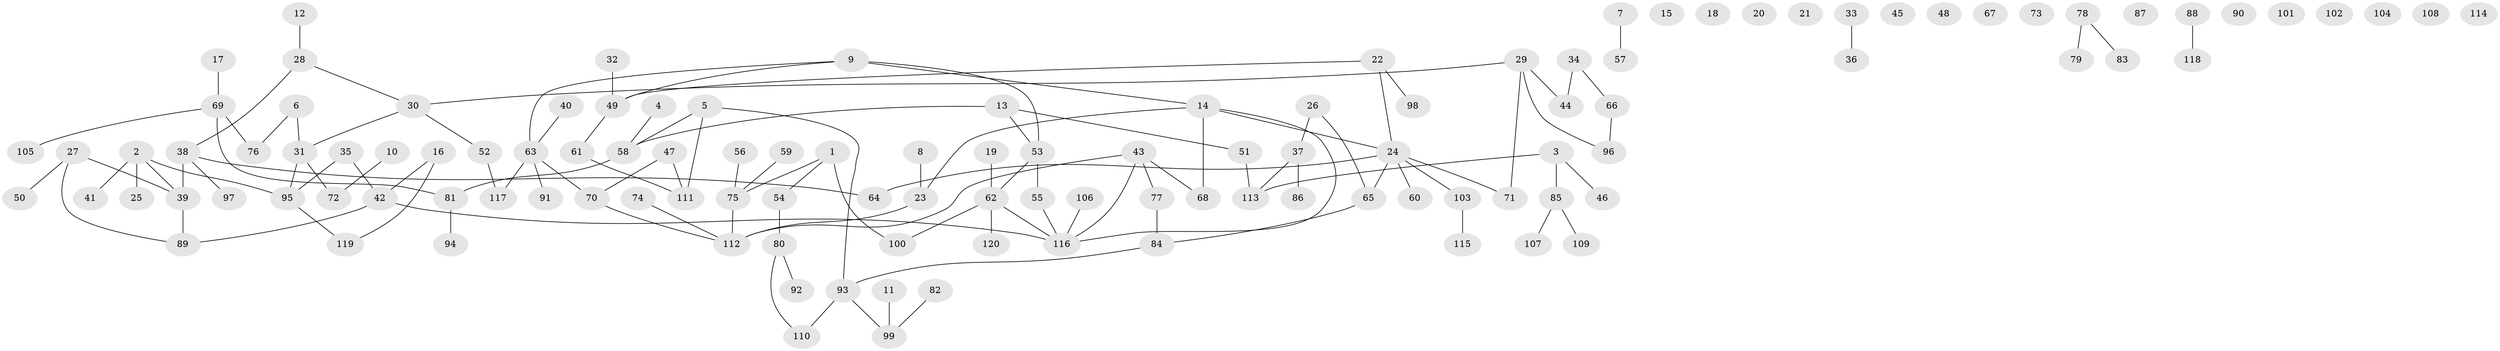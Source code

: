 // Generated by graph-tools (version 1.1) at 2025/25/03/09/25 03:25:22]
// undirected, 120 vertices, 122 edges
graph export_dot {
graph [start="1"]
  node [color=gray90,style=filled];
  1;
  2;
  3;
  4;
  5;
  6;
  7;
  8;
  9;
  10;
  11;
  12;
  13;
  14;
  15;
  16;
  17;
  18;
  19;
  20;
  21;
  22;
  23;
  24;
  25;
  26;
  27;
  28;
  29;
  30;
  31;
  32;
  33;
  34;
  35;
  36;
  37;
  38;
  39;
  40;
  41;
  42;
  43;
  44;
  45;
  46;
  47;
  48;
  49;
  50;
  51;
  52;
  53;
  54;
  55;
  56;
  57;
  58;
  59;
  60;
  61;
  62;
  63;
  64;
  65;
  66;
  67;
  68;
  69;
  70;
  71;
  72;
  73;
  74;
  75;
  76;
  77;
  78;
  79;
  80;
  81;
  82;
  83;
  84;
  85;
  86;
  87;
  88;
  89;
  90;
  91;
  92;
  93;
  94;
  95;
  96;
  97;
  98;
  99;
  100;
  101;
  102;
  103;
  104;
  105;
  106;
  107;
  108;
  109;
  110;
  111;
  112;
  113;
  114;
  115;
  116;
  117;
  118;
  119;
  120;
  1 -- 54;
  1 -- 75;
  1 -- 100;
  2 -- 25;
  2 -- 39;
  2 -- 41;
  2 -- 95;
  3 -- 46;
  3 -- 85;
  3 -- 113;
  4 -- 58;
  5 -- 58;
  5 -- 93;
  5 -- 111;
  6 -- 31;
  6 -- 76;
  7 -- 57;
  8 -- 23;
  9 -- 14;
  9 -- 49;
  9 -- 53;
  9 -- 63;
  10 -- 72;
  11 -- 99;
  12 -- 28;
  13 -- 51;
  13 -- 53;
  13 -- 58;
  14 -- 23;
  14 -- 24;
  14 -- 68;
  14 -- 116;
  16 -- 42;
  16 -- 119;
  17 -- 69;
  19 -- 62;
  22 -- 24;
  22 -- 49;
  22 -- 98;
  23 -- 112;
  24 -- 60;
  24 -- 64;
  24 -- 65;
  24 -- 71;
  24 -- 103;
  26 -- 37;
  26 -- 65;
  27 -- 39;
  27 -- 50;
  27 -- 89;
  28 -- 30;
  28 -- 38;
  29 -- 30;
  29 -- 44;
  29 -- 71;
  29 -- 96;
  30 -- 31;
  30 -- 52;
  31 -- 72;
  31 -- 95;
  32 -- 49;
  33 -- 36;
  34 -- 44;
  34 -- 66;
  35 -- 42;
  35 -- 95;
  37 -- 86;
  37 -- 113;
  38 -- 39;
  38 -- 64;
  38 -- 97;
  39 -- 89;
  40 -- 63;
  42 -- 89;
  42 -- 116;
  43 -- 68;
  43 -- 77;
  43 -- 112;
  43 -- 116;
  47 -- 70;
  47 -- 111;
  49 -- 61;
  51 -- 113;
  52 -- 117;
  53 -- 55;
  53 -- 62;
  54 -- 80;
  55 -- 116;
  56 -- 75;
  58 -- 81;
  59 -- 75;
  61 -- 111;
  62 -- 100;
  62 -- 116;
  62 -- 120;
  63 -- 70;
  63 -- 91;
  63 -- 117;
  65 -- 84;
  66 -- 96;
  69 -- 76;
  69 -- 81;
  69 -- 105;
  70 -- 112;
  74 -- 112;
  75 -- 112;
  77 -- 84;
  78 -- 79;
  78 -- 83;
  80 -- 92;
  80 -- 110;
  81 -- 94;
  82 -- 99;
  84 -- 93;
  85 -- 107;
  85 -- 109;
  88 -- 118;
  93 -- 99;
  93 -- 110;
  95 -- 119;
  103 -- 115;
  106 -- 116;
}
